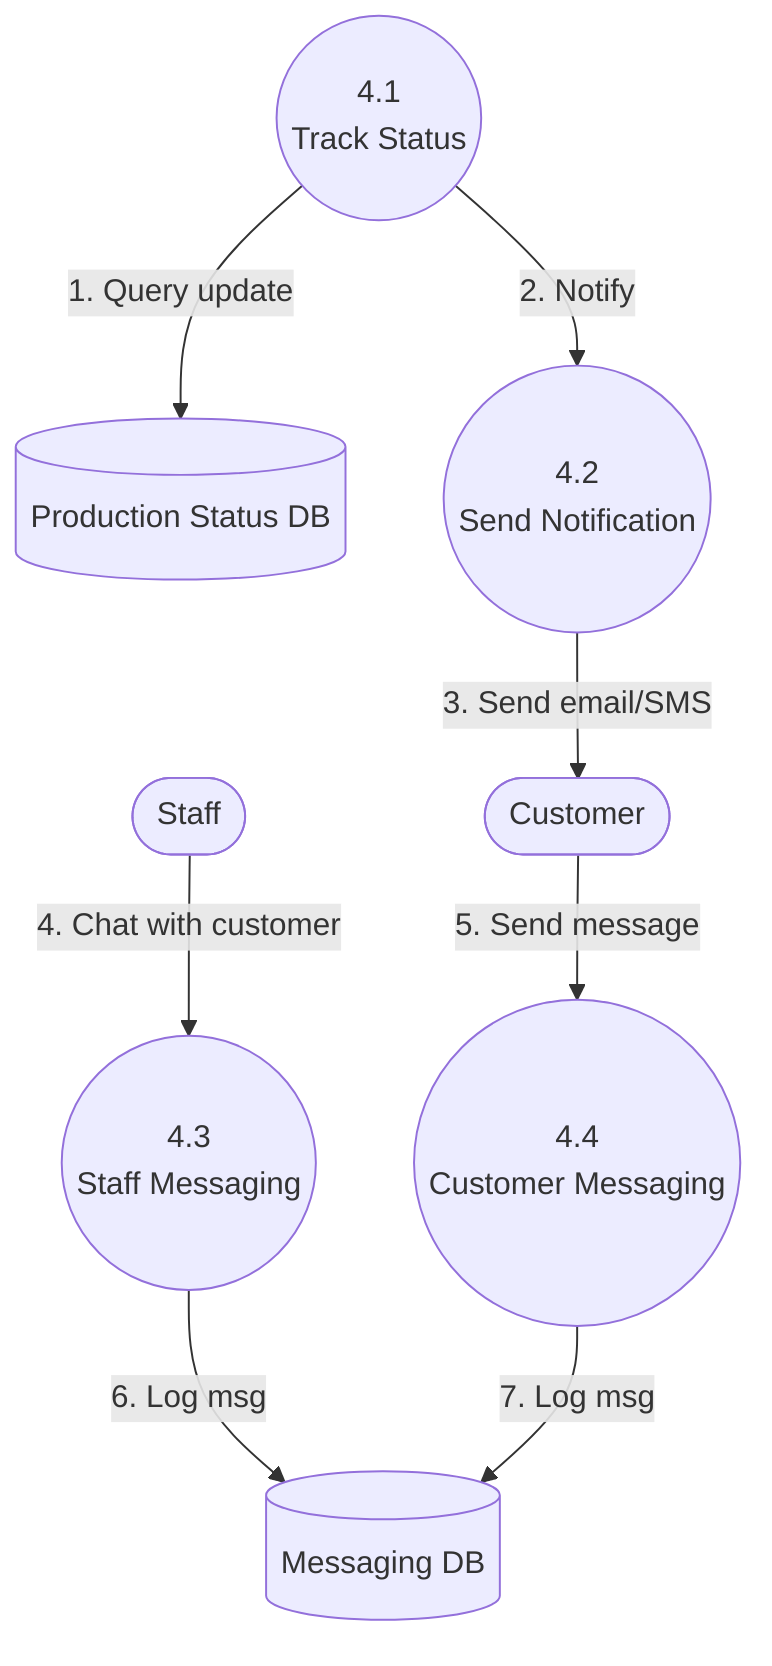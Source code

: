 graph TD

Customer([Customer])
Staff([Staff])
DS4[(Production Status DB)]
DS5[(Messaging DB)]

P4.1((4.1<br>Track Status))
P4.2((4.2<br>Send Notification))
P4.3((4.3<br>Staff Messaging))
P4.4((4.4<br>Customer Messaging))

P4.1 -->|"1. Query update"| DS4
P4.1 -->|"2. Notify"| P4.2
P4.2 -->|"3. Send email/SMS"| Customer

Staff -->|"4. Chat with customer"| P4.3
Customer -->|"5. Send message"| P4.4
P4.3 -->|"6. Log msg"| DS5
P4.4 -->|"7. Log msg"| DS5
